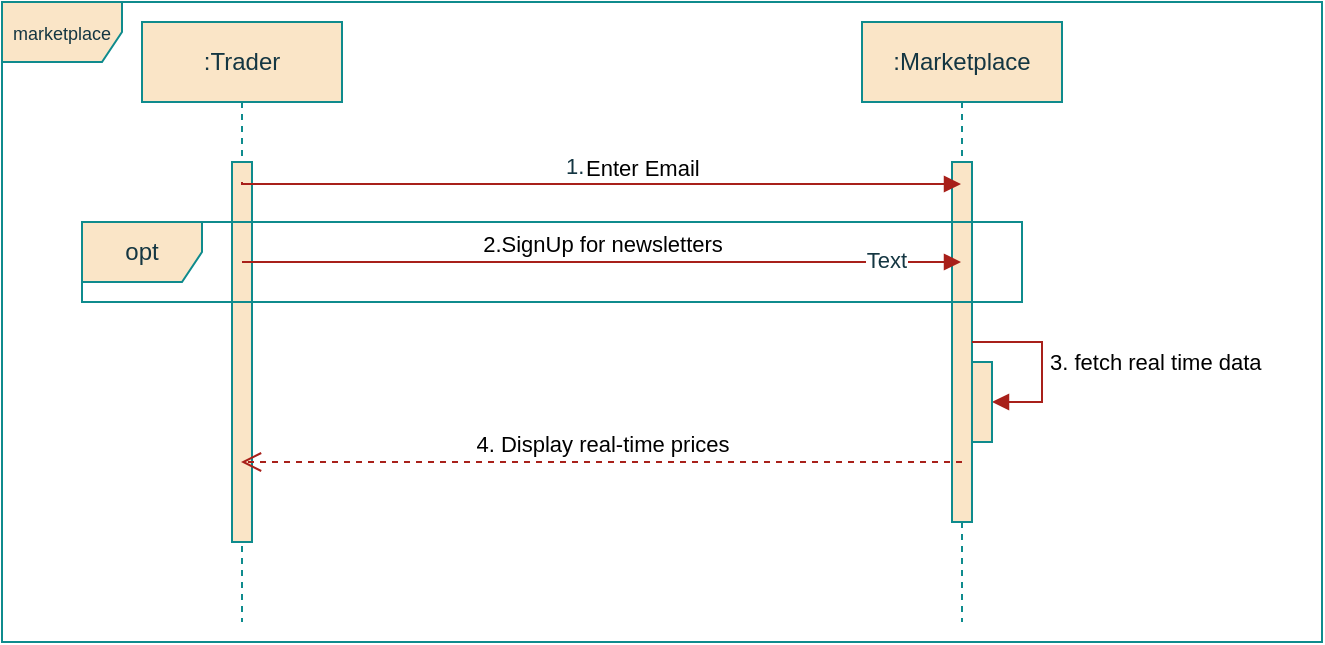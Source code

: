 <mxfile version="24.7.17">
  <diagram name="Page-1" id="2YBvvXClWsGukQMizWep">
    <mxGraphModel dx="794" dy="460" grid="1" gridSize="10" guides="1" tooltips="1" connect="1" arrows="1" fold="1" page="1" pageScale="1" pageWidth="850" pageHeight="1100" math="0" shadow="0">
      <root>
        <mxCell id="0" />
        <mxCell id="1" parent="0" />
        <mxCell id="aM9ryv3xv72pqoxQDRHE-1" value=":Trader" style="shape=umlLifeline;perimeter=lifelinePerimeter;whiteSpace=wrap;html=1;container=0;dropTarget=0;collapsible=0;recursiveResize=0;outlineConnect=0;portConstraint=eastwest;newEdgeStyle={&quot;edgeStyle&quot;:&quot;elbowEdgeStyle&quot;,&quot;elbow&quot;:&quot;vertical&quot;,&quot;curved&quot;:0,&quot;rounded&quot;:0};labelBackgroundColor=none;fillColor=#FAE5C7;strokeColor=#0F8B8D;fontColor=#143642;" parent="1" vertex="1">
          <mxGeometry x="120" y="40" width="100" height="300" as="geometry" />
        </mxCell>
        <mxCell id="aM9ryv3xv72pqoxQDRHE-2" value="" style="html=1;points=[];perimeter=orthogonalPerimeter;outlineConnect=0;targetShapes=umlLifeline;portConstraint=eastwest;newEdgeStyle={&quot;edgeStyle&quot;:&quot;elbowEdgeStyle&quot;,&quot;elbow&quot;:&quot;vertical&quot;,&quot;curved&quot;:0,&quot;rounded&quot;:0};labelBackgroundColor=none;fillColor=#FAE5C7;strokeColor=#0F8B8D;fontColor=#143642;" parent="aM9ryv3xv72pqoxQDRHE-1" vertex="1">
          <mxGeometry x="45" y="70" width="10" height="190" as="geometry" />
        </mxCell>
        <mxCell id="aM9ryv3xv72pqoxQDRHE-5" value=":Marketplace" style="shape=umlLifeline;perimeter=lifelinePerimeter;whiteSpace=wrap;html=1;container=0;dropTarget=0;collapsible=0;recursiveResize=0;outlineConnect=0;portConstraint=eastwest;newEdgeStyle={&quot;edgeStyle&quot;:&quot;elbowEdgeStyle&quot;,&quot;elbow&quot;:&quot;vertical&quot;,&quot;curved&quot;:0,&quot;rounded&quot;:0};labelBackgroundColor=none;fillColor=#FAE5C7;strokeColor=#0F8B8D;fontColor=#143642;" parent="1" vertex="1">
          <mxGeometry x="480" y="40" width="100" height="300" as="geometry" />
        </mxCell>
        <mxCell id="aM9ryv3xv72pqoxQDRHE-6" value="" style="html=1;points=[];perimeter=orthogonalPerimeter;outlineConnect=0;targetShapes=umlLifeline;portConstraint=eastwest;newEdgeStyle={&quot;edgeStyle&quot;:&quot;elbowEdgeStyle&quot;,&quot;elbow&quot;:&quot;vertical&quot;,&quot;curved&quot;:0,&quot;rounded&quot;:0};labelBackgroundColor=none;fillColor=#FAE5C7;strokeColor=#0F8B8D;fontColor=#143642;" parent="aM9ryv3xv72pqoxQDRHE-5" vertex="1">
          <mxGeometry x="45" y="70" width="10" height="180" as="geometry" />
        </mxCell>
        <mxCell id="WWz6eC4Vr3TbJG8rWHC4-9" value="3. fetch real time data" style="html=1;align=left;spacingLeft=2;endArrow=block;rounded=0;edgeStyle=orthogonalEdgeStyle;curved=0;rounded=0;labelBackgroundColor=none;strokeColor=#A8201A;fontColor=default;" edge="1" target="WWz6eC4Vr3TbJG8rWHC4-8" parent="aM9ryv3xv72pqoxQDRHE-5" source="aM9ryv3xv72pqoxQDRHE-6">
          <mxGeometry relative="1" as="geometry">
            <mxPoint x="60" y="90" as="sourcePoint" />
            <Array as="points">
              <mxPoint x="90" y="160" />
              <mxPoint x="90" y="190" />
            </Array>
          </mxGeometry>
        </mxCell>
        <mxCell id="WWz6eC4Vr3TbJG8rWHC4-8" value="" style="html=1;points=[[0,0,0,0,5],[0,1,0,0,-5],[1,0,0,0,5],[1,1,0,0,-5]];perimeter=orthogonalPerimeter;outlineConnect=0;targetShapes=umlLifeline;portConstraint=eastwest;newEdgeStyle={&quot;curved&quot;:0,&quot;rounded&quot;:0};labelBackgroundColor=none;fillColor=#FAE5C7;strokeColor=#0F8B8D;fontColor=#143642;" vertex="1" parent="aM9ryv3xv72pqoxQDRHE-5">
          <mxGeometry x="55" y="170" width="10" height="40" as="geometry" />
        </mxCell>
        <mxCell id="WWz6eC4Vr3TbJG8rWHC4-5" value="Enter Email" style="endArrow=block;endFill=1;html=1;edgeStyle=orthogonalEdgeStyle;align=left;verticalAlign=top;rounded=0;labelBackgroundColor=none;strokeColor=#A8201A;fontColor=default;" edge="1" parent="1" target="aM9ryv3xv72pqoxQDRHE-5">
          <mxGeometry x="-0.051" y="21" relative="1" as="geometry">
            <mxPoint x="170" y="120" as="sourcePoint" />
            <mxPoint x="330" y="120" as="targetPoint" />
            <Array as="points">
              <mxPoint x="170" y="121" />
            </Array>
            <mxPoint as="offset" />
          </mxGeometry>
        </mxCell>
        <mxCell id="WWz6eC4Vr3TbJG8rWHC4-6" value="1." style="edgeLabel;resizable=0;html=1;align=left;verticalAlign=bottom;labelBackgroundColor=none;fontColor=#143642;" connectable="0" vertex="1" parent="WWz6eC4Vr3TbJG8rWHC4-5">
          <mxGeometry x="-1" relative="1" as="geometry">
            <mxPoint x="160" as="offset" />
          </mxGeometry>
        </mxCell>
        <mxCell id="WWz6eC4Vr3TbJG8rWHC4-10" value="4. Display real-time prices" style="html=1;verticalAlign=bottom;endArrow=open;dashed=1;endSize=8;curved=0;rounded=0;labelBackgroundColor=none;strokeColor=#A8201A;fontColor=default;" edge="1" parent="1">
          <mxGeometry relative="1" as="geometry">
            <mxPoint x="530" y="260" as="sourcePoint" />
            <mxPoint x="169.5" y="260" as="targetPoint" />
          </mxGeometry>
        </mxCell>
        <mxCell id="WWz6eC4Vr3TbJG8rWHC4-13" value="2.SignUp for newsletters" style="html=1;verticalAlign=bottom;endArrow=block;curved=0;rounded=0;labelBackgroundColor=none;strokeColor=#A8201A;fontColor=default;" edge="1" parent="1" target="aM9ryv3xv72pqoxQDRHE-5">
          <mxGeometry width="80" relative="1" as="geometry">
            <mxPoint x="170" y="160" as="sourcePoint" />
            <mxPoint x="250" y="160" as="targetPoint" />
          </mxGeometry>
        </mxCell>
        <mxCell id="WWz6eC4Vr3TbJG8rWHC4-16" value="Text" style="edgeLabel;html=1;align=center;verticalAlign=middle;resizable=0;points=[];strokeColor=#0F8B8D;fontColor=#143642;fillColor=#FAE5C7;" vertex="1" connectable="0" parent="WWz6eC4Vr3TbJG8rWHC4-13">
          <mxGeometry x="0.791" y="1" relative="1" as="geometry">
            <mxPoint as="offset" />
          </mxGeometry>
        </mxCell>
        <mxCell id="WWz6eC4Vr3TbJG8rWHC4-14" value="opt" style="shape=umlFrame;whiteSpace=wrap;html=1;pointerEvents=0;labelBackgroundColor=none;fillColor=#FAE5C7;strokeColor=#0F8B8D;fontColor=#143642;" vertex="1" parent="1">
          <mxGeometry x="90" y="140" width="470" height="40" as="geometry" />
        </mxCell>
        <mxCell id="WWz6eC4Vr3TbJG8rWHC4-15" value="&lt;font style=&quot;font-size: 9px;&quot;&gt;marketplace&lt;/font&gt;" style="shape=umlFrame;whiteSpace=wrap;html=1;pointerEvents=0;labelBackgroundColor=none;fillColor=#FAE5C7;strokeColor=#0F8B8D;fontColor=#143642;" vertex="1" parent="1">
          <mxGeometry x="50" y="30" width="660" height="320" as="geometry" />
        </mxCell>
      </root>
    </mxGraphModel>
  </diagram>
</mxfile>
